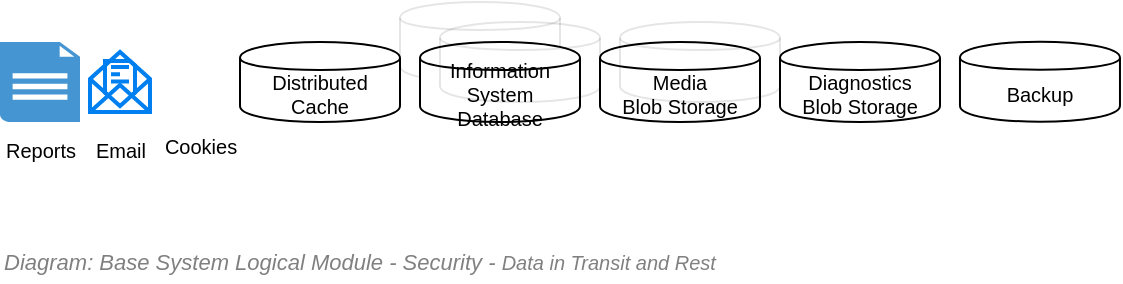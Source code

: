 <mxfile compressed="false" version="17.5.0" type="google">
  <diagram id="1Rsq_JLILilSGq8kyLX6" name="Security/Data at Rest">
    <mxGraphModel grid="1" page="1" gridSize="10" guides="1" tooltips="1" connect="1" arrows="1" fold="1" pageScale="1" pageWidth="827" pageHeight="1169" math="0" shadow="0">
      <root>
        <mxCell id="7V-iHGubSAYWWsGIHRsA-0" />
        <mxCell id="7V-iHGubSAYWWsGIHRsA-1" value="About" parent="7V-iHGubSAYWWsGIHRsA-0" />
        <UserObject label="" tooltip="ABOUT&#xa;&#xa;Confidentiality must be maintained in transit, Integrity maintained at rest.&#xa;&#xa;Accountability is by design." id="MXr74ppyBAlEC2V-BV1s-0">
          <mxCell style="shape=image;html=1;verticalAlign=top;verticalLabelPosition=bottom;labelBackgroundColor=#ffffff;imageAspect=0;aspect=fixed;image=https://cdn1.iconfinder.com/data/icons/hawcons/32/699014-icon-28-information-128.png;shadow=0;dashed=0;fontFamily=Helvetica;fontSize=12;fontColor=#000000;align=center;strokeColor=#000000;fillColor=#505050;dashPattern=1 1;" vertex="1" parent="7V-iHGubSAYWWsGIHRsA-1">
            <mxGeometry x="660" y="340" width="20" height="20" as="geometry" />
          </mxCell>
        </UserObject>
        <mxCell id="gA5WSx8ddJl0bvITPCKH-0" value="Title/Diagram" parent="7V-iHGubSAYWWsGIHRsA-0" />
        <mxCell id="gA5WSx8ddJl0bvITPCKH-1" value="&lt;span style=&quot;font-size: 11px&quot;&gt;Diagram: Base System Logical Module - Security -&amp;nbsp;&lt;/span&gt;Data in Transit and Rest" style="text;strokeColor=none;fillColor=none;html=1;fontSize=10;fontStyle=2;verticalAlign=middle;align=left;shadow=0;glass=0;comic=0;opacity=30;fontColor=#808080;" vertex="1" parent="gA5WSx8ddJl0bvITPCKH-0">
          <mxGeometry x="120" y="340" width="520" height="20" as="geometry" />
        </mxCell>
        <mxCell id="JseG8kRZBuRYVJKw49kA-0" value="Description" parent="7V-iHGubSAYWWsGIHRsA-0" />
        <mxCell id="7V-iHGubSAYWWsGIHRsA-31" value="Components" parent="7V-iHGubSAYWWsGIHRsA-0" />
        <mxCell id="JseG8kRZBuRYVJKw49kA-5" value="" style="shape=cylinder;whiteSpace=wrap;html=1;boundedLbl=1;backgroundOutline=1;strokeWidth=1;fontFamily=Helvetica;fontSize=10;opacity=10;verticalAlign=middle;fillColor=none;" vertex="1" parent="7V-iHGubSAYWWsGIHRsA-31">
          <mxGeometry x="320" y="220" width="80" height="40" as="geometry" />
        </mxCell>
        <mxCell id="JseG8kRZBuRYVJKw49kA-2" value="Media&lt;br&gt;Blob Storage" style="shape=cylinder;whiteSpace=wrap;html=1;boundedLbl=1;backgroundOutline=1;strokeWidth=1;fontFamily=Helvetica;fontSize=10;verticalAlign=middle;" vertex="1" parent="7V-iHGubSAYWWsGIHRsA-31">
          <mxGeometry x="420" y="240" width="80" height="40" as="geometry" />
        </mxCell>
        <mxCell id="JseG8kRZBuRYVJKw49kA-4" value="Information&lt;br style=&quot;font-size: 10px;&quot;&gt;System Database" style="shape=cylinder;whiteSpace=wrap;html=1;boundedLbl=1;backgroundOutline=1;strokeWidth=1;fontFamily=Helvetica;fontSize=10;verticalAlign=middle;" vertex="1" parent="7V-iHGubSAYWWsGIHRsA-31">
          <mxGeometry x="330" y="240" width="80" height="40" as="geometry" />
        </mxCell>
        <mxCell id="JseG8kRZBuRYVJKw49kA-6" value="" style="shape=cylinder;whiteSpace=wrap;html=1;boundedLbl=1;backgroundOutline=1;strokeWidth=1;fontFamily=Helvetica;fontSize=10;opacity=10;verticalAlign=middle;fillColor=none;" vertex="1" parent="7V-iHGubSAYWWsGIHRsA-31">
          <mxGeometry x="430" y="230" width="80" height="40" as="geometry" />
        </mxCell>
        <mxCell id="JseG8kRZBuRYVJKw49kA-8" value="Diagnostics&lt;br&gt;Blob Storage" style="shape=cylinder;whiteSpace=wrap;html=1;boundedLbl=1;backgroundOutline=1;strokeWidth=1;fontFamily=Helvetica;fontSize=10;verticalAlign=middle;" vertex="1" parent="7V-iHGubSAYWWsGIHRsA-31">
          <mxGeometry x="510" y="240" width="80" height="40" as="geometry" />
        </mxCell>
        <mxCell id="7V-iHGubSAYWWsGIHRsA-10" value="Cookies" style="shape=image;html=1;verticalAlign=top;verticalLabelPosition=bottom;labelBackgroundColor=none;imageAspect=0;aspect=fixed;image=https://cdn2.iconfinder.com/data/icons/christmas-46/64/christmas-icon-cookie-128.png;strokeColor=#000000;strokeWidth=1;fillColor=#F7EDFF;gradientColor=#ffffff;fontFamily=Helvetica;fontSize=10;fontColor=#000000;" vertex="1" parent="7V-iHGubSAYWWsGIHRsA-31">
          <mxGeometry x="200" y="240" width="40" height="40" as="geometry" />
        </mxCell>
        <mxCell id="7V-iHGubSAYWWsGIHRsA-7" value="" style="shape=cylinder;whiteSpace=wrap;html=1;boundedLbl=1;backgroundOutline=1;strokeWidth=1;fontFamily=Helvetica;fontSize=10;opacity=10;verticalAlign=middle;fillColor=none;" vertex="1" parent="7V-iHGubSAYWWsGIHRsA-31">
          <mxGeometry x="340" y="230" width="80" height="40" as="geometry" />
        </mxCell>
        <mxCell id="7V-iHGubSAYWWsGIHRsA-13" value="Backup" style="shape=cylinder;whiteSpace=wrap;html=1;boundedLbl=1;backgroundOutline=1;strokeWidth=1;fontFamily=Helvetica;fontSize=10;verticalAlign=middle;" vertex="1" parent="7V-iHGubSAYWWsGIHRsA-31">
          <mxGeometry x="599.986" y="239.829" width="80" height="40" as="geometry" />
        </mxCell>
        <mxCell id="7V-iHGubSAYWWsGIHRsA-9" value="Distributed Cache" style="shape=cylinder;whiteSpace=wrap;html=1;boundedLbl=1;backgroundOutline=1;strokeWidth=1;fontFamily=Helvetica;fontSize=10;verticalAlign=middle;" vertex="1" parent="7V-iHGubSAYWWsGIHRsA-31">
          <mxGeometry x="240" y="240" width="80" height="40" as="geometry" />
        </mxCell>
        <mxCell id="8P2JqW_44Y560Lugp4y4-0" value="Reports" style="shadow=0;dashed=0;html=1;strokeColor=none;fillColor=#4495D1;labelPosition=center;verticalLabelPosition=bottom;verticalAlign=top;align=center;outlineConnect=0;shape=mxgraph.veeam.2d.report;fontSize=10;spacingTop=2;" vertex="1" parent="7V-iHGubSAYWWsGIHRsA-31">
          <mxGeometry x="120" y="240" width="40" height="40" as="geometry" />
        </mxCell>
        <mxCell id="tzUWO5iOUN2TtROVM-5H-0" value="Email" style="html=1;verticalLabelPosition=bottom;align=center;labelBackgroundColor=#ffffff;verticalAlign=top;strokeWidth=2;shadow=0;dashed=0;shape=mxgraph.ios7.icons.envelope_(message);rounded=0;fillColor=none;fontFamily=Helvetica;fontSize=10;fontColor=#000000;strokeColor=#0080F0;spacing=2;spacingTop=7;" vertex="1" parent="7V-iHGubSAYWWsGIHRsA-31">
          <mxGeometry x="165" y="245" width="30" height="30" as="geometry" />
        </mxCell>
        <mxCell id="7V-iHGubSAYWWsGIHRsA-32" value="Requirements" parent="7V-iHGubSAYWWsGIHRsA-0" />
      </root>
    </mxGraphModel>
  </diagram>
</mxfile>
